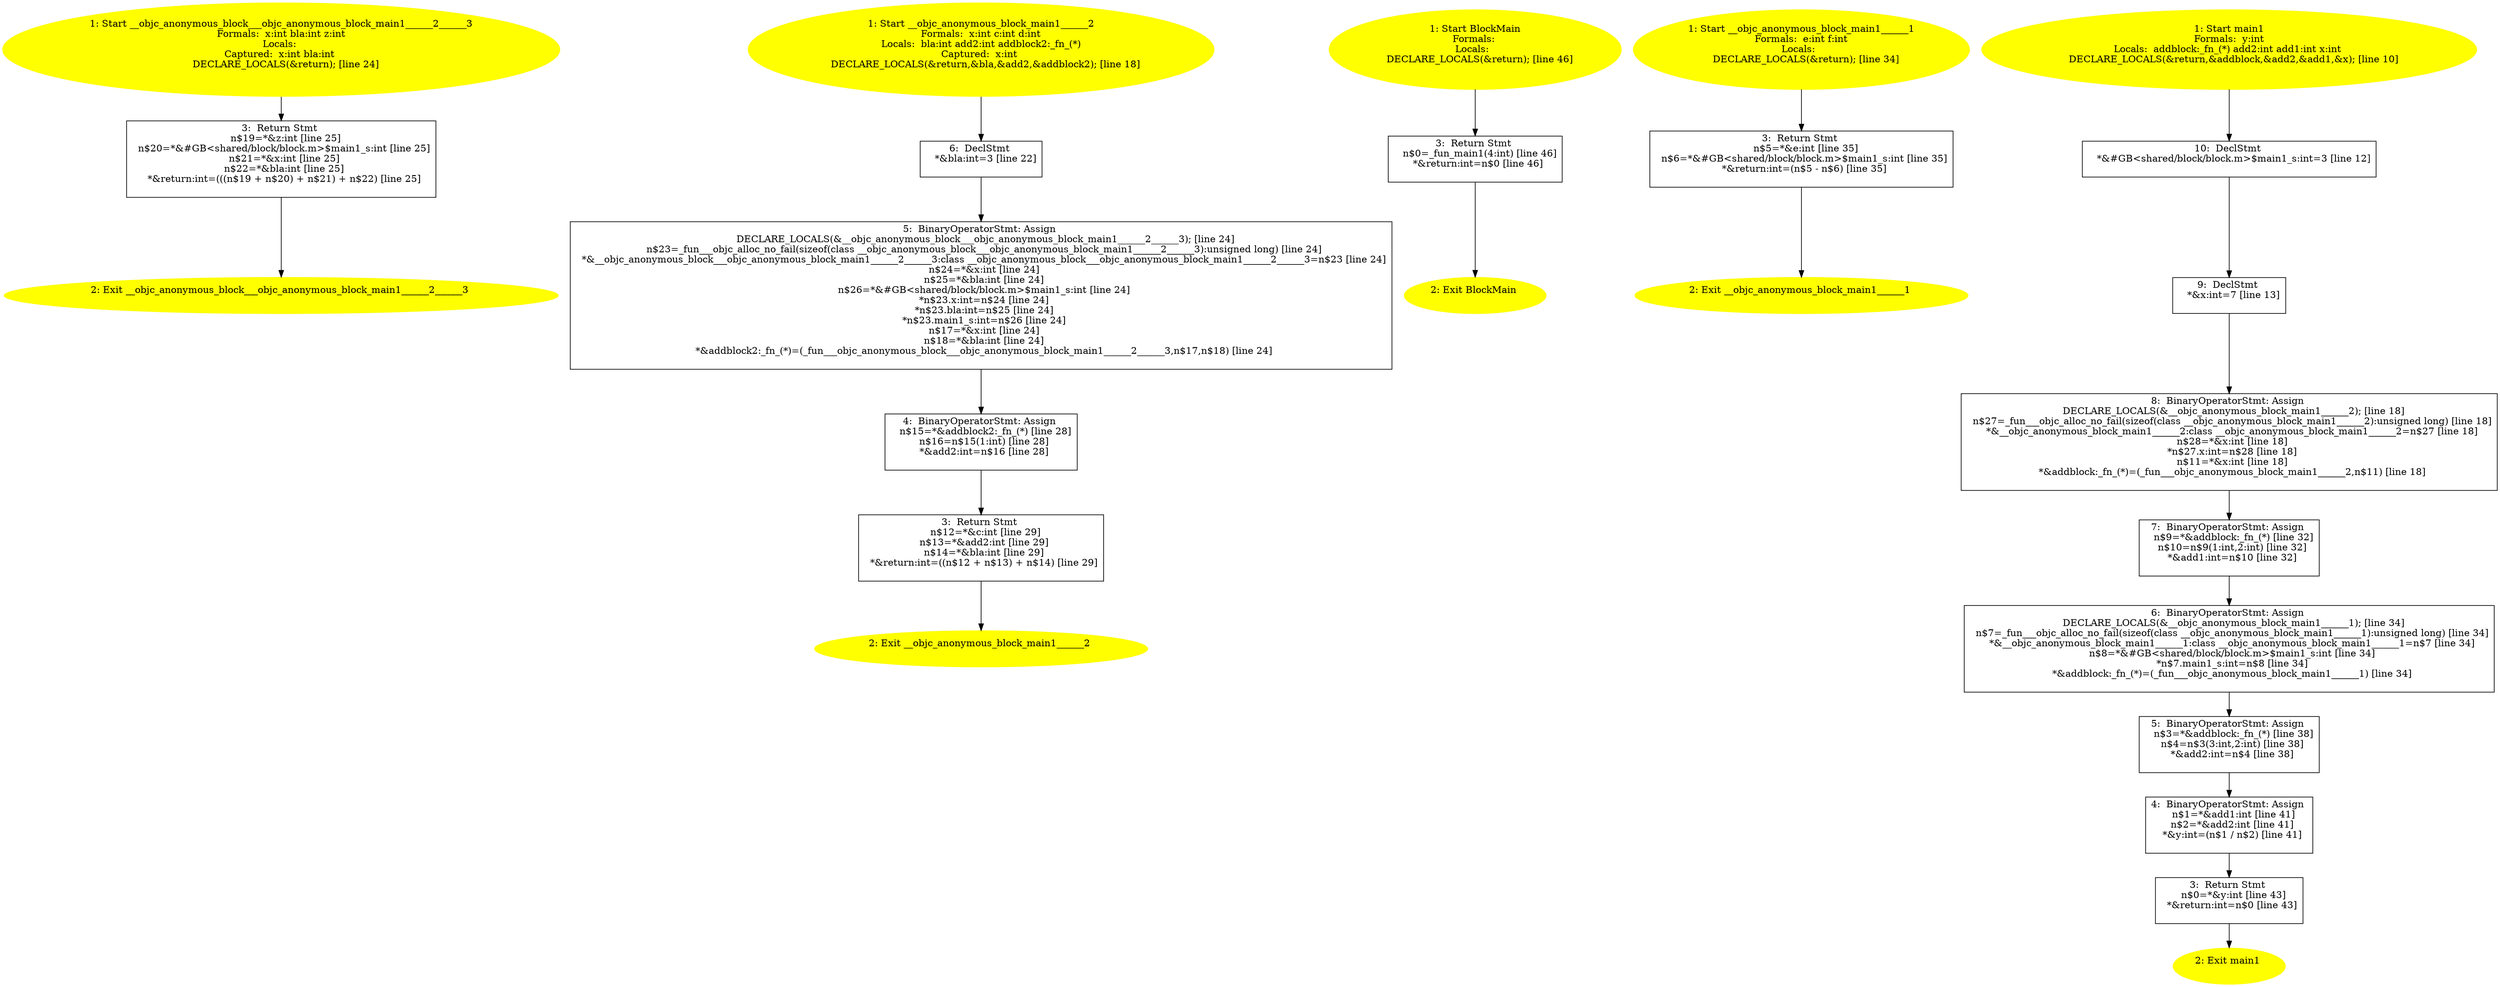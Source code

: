 /* @generated */
digraph iCFG {
"__objc_anonymous_block___objc_anonymous_block_main1______2______3.6d1e0725e2965c4b9fdfca6faccef5e0_3" [label="3:  Return Stmt \n   n$19=*&z:int [line 25]\n  n$20=*&#GB<shared/block/block.m>$main1_s:int [line 25]\n  n$21=*&x:int [line 25]\n  n$22=*&bla:int [line 25]\n  *&return:int=(((n$19 + n$20) + n$21) + n$22) [line 25]\n " shape="box"]
	

	 "__objc_anonymous_block___objc_anonymous_block_main1______2______3.6d1e0725e2965c4b9fdfca6faccef5e0_3" -> "__objc_anonymous_block___objc_anonymous_block_main1______2______3.6d1e0725e2965c4b9fdfca6faccef5e0_2" ;
"__objc_anonymous_block___objc_anonymous_block_main1______2______3.6d1e0725e2965c4b9fdfca6faccef5e0_2" [label="2: Exit __objc_anonymous_block___objc_anonymous_block_main1______2______3 \n  " color=yellow style=filled]
	

"__objc_anonymous_block___objc_anonymous_block_main1______2______3.6d1e0725e2965c4b9fdfca6faccef5e0_1" [label="1: Start __objc_anonymous_block___objc_anonymous_block_main1______2______3\nFormals:  x:int bla:int z:int\nLocals: \nCaptured:  x:int bla:int \n   DECLARE_LOCALS(&return); [line 24]\n " color=yellow style=filled]
	

	 "__objc_anonymous_block___objc_anonymous_block_main1______2______3.6d1e0725e2965c4b9fdfca6faccef5e0_1" -> "__objc_anonymous_block___objc_anonymous_block_main1______2______3.6d1e0725e2965c4b9fdfca6faccef5e0_3" ;
"__objc_anonymous_block_main1______2.5623c8c0e39082421999af7ffad7371b_6" [label="6:  DeclStmt \n   *&bla:int=3 [line 22]\n " shape="box"]
	

	 "__objc_anonymous_block_main1______2.5623c8c0e39082421999af7ffad7371b_6" -> "__objc_anonymous_block_main1______2.5623c8c0e39082421999af7ffad7371b_5" ;
"__objc_anonymous_block_main1______2.5623c8c0e39082421999af7ffad7371b_5" [label="5:  BinaryOperatorStmt: Assign \n   DECLARE_LOCALS(&__objc_anonymous_block___objc_anonymous_block_main1______2______3); [line 24]\n  n$23=_fun___objc_alloc_no_fail(sizeof(class __objc_anonymous_block___objc_anonymous_block_main1______2______3):unsigned long) [line 24]\n  *&__objc_anonymous_block___objc_anonymous_block_main1______2______3:class __objc_anonymous_block___objc_anonymous_block_main1______2______3=n$23 [line 24]\n  n$24=*&x:int [line 24]\n  n$25=*&bla:int [line 24]\n  n$26=*&#GB<shared/block/block.m>$main1_s:int [line 24]\n  *n$23.x:int=n$24 [line 24]\n  *n$23.bla:int=n$25 [line 24]\n  *n$23.main1_s:int=n$26 [line 24]\n  n$17=*&x:int [line 24]\n  n$18=*&bla:int [line 24]\n  *&addblock2:_fn_(*)=(_fun___objc_anonymous_block___objc_anonymous_block_main1______2______3,n$17,n$18) [line 24]\n " shape="box"]
	

	 "__objc_anonymous_block_main1______2.5623c8c0e39082421999af7ffad7371b_5" -> "__objc_anonymous_block_main1______2.5623c8c0e39082421999af7ffad7371b_4" ;
"__objc_anonymous_block_main1______2.5623c8c0e39082421999af7ffad7371b_4" [label="4:  BinaryOperatorStmt: Assign \n   n$15=*&addblock2:_fn_(*) [line 28]\n  n$16=n$15(1:int) [line 28]\n  *&add2:int=n$16 [line 28]\n " shape="box"]
	

	 "__objc_anonymous_block_main1______2.5623c8c0e39082421999af7ffad7371b_4" -> "__objc_anonymous_block_main1______2.5623c8c0e39082421999af7ffad7371b_3" ;
"__objc_anonymous_block_main1______2.5623c8c0e39082421999af7ffad7371b_3" [label="3:  Return Stmt \n   n$12=*&c:int [line 29]\n  n$13=*&add2:int [line 29]\n  n$14=*&bla:int [line 29]\n  *&return:int=((n$12 + n$13) + n$14) [line 29]\n " shape="box"]
	

	 "__objc_anonymous_block_main1______2.5623c8c0e39082421999af7ffad7371b_3" -> "__objc_anonymous_block_main1______2.5623c8c0e39082421999af7ffad7371b_2" ;
"__objc_anonymous_block_main1______2.5623c8c0e39082421999af7ffad7371b_2" [label="2: Exit __objc_anonymous_block_main1______2 \n  " color=yellow style=filled]
	

"__objc_anonymous_block_main1______2.5623c8c0e39082421999af7ffad7371b_1" [label="1: Start __objc_anonymous_block_main1______2\nFormals:  x:int c:int d:int\nLocals:  bla:int add2:int addblock2:_fn_(*)\nCaptured:  x:int \n   DECLARE_LOCALS(&return,&bla,&add2,&addblock2); [line 18]\n " color=yellow style=filled]
	

	 "__objc_anonymous_block_main1______2.5623c8c0e39082421999af7ffad7371b_1" -> "__objc_anonymous_block_main1______2.5623c8c0e39082421999af7ffad7371b_6" ;
"BlockMain.116013dceff9629776ec833c9d43561d_3" [label="3:  Return Stmt \n   n$0=_fun_main1(4:int) [line 46]\n  *&return:int=n$0 [line 46]\n " shape="box"]
	

	 "BlockMain.116013dceff9629776ec833c9d43561d_3" -> "BlockMain.116013dceff9629776ec833c9d43561d_2" ;
"BlockMain.116013dceff9629776ec833c9d43561d_2" [label="2: Exit BlockMain \n  " color=yellow style=filled]
	

"BlockMain.116013dceff9629776ec833c9d43561d_1" [label="1: Start BlockMain\nFormals: \nLocals:  \n   DECLARE_LOCALS(&return); [line 46]\n " color=yellow style=filled]
	

	 "BlockMain.116013dceff9629776ec833c9d43561d_1" -> "BlockMain.116013dceff9629776ec833c9d43561d_3" ;
"__objc_anonymous_block_main1______1.1ad2c5f7d31875243a1bd27c2e3ec82e_3" [label="3:  Return Stmt \n   n$5=*&e:int [line 35]\n  n$6=*&#GB<shared/block/block.m>$main1_s:int [line 35]\n  *&return:int=(n$5 - n$6) [line 35]\n " shape="box"]
	

	 "__objc_anonymous_block_main1______1.1ad2c5f7d31875243a1bd27c2e3ec82e_3" -> "__objc_anonymous_block_main1______1.1ad2c5f7d31875243a1bd27c2e3ec82e_2" ;
"__objc_anonymous_block_main1______1.1ad2c5f7d31875243a1bd27c2e3ec82e_2" [label="2: Exit __objc_anonymous_block_main1______1 \n  " color=yellow style=filled]
	

"__objc_anonymous_block_main1______1.1ad2c5f7d31875243a1bd27c2e3ec82e_1" [label="1: Start __objc_anonymous_block_main1______1\nFormals:  e:int f:int\nLocals:  \n   DECLARE_LOCALS(&return); [line 34]\n " color=yellow style=filled]
	

	 "__objc_anonymous_block_main1______1.1ad2c5f7d31875243a1bd27c2e3ec82e_1" -> "__objc_anonymous_block_main1______1.1ad2c5f7d31875243a1bd27c2e3ec82e_3" ;
"main1.38f534a9576db7ec6ebcbca8c111f942_10" [label="10:  DeclStmt \n   *&#GB<shared/block/block.m>$main1_s:int=3 [line 12]\n " shape="box"]
	

	 "main1.38f534a9576db7ec6ebcbca8c111f942_10" -> "main1.38f534a9576db7ec6ebcbca8c111f942_9" ;
"main1.38f534a9576db7ec6ebcbca8c111f942_9" [label="9:  DeclStmt \n   *&x:int=7 [line 13]\n " shape="box"]
	

	 "main1.38f534a9576db7ec6ebcbca8c111f942_9" -> "main1.38f534a9576db7ec6ebcbca8c111f942_8" ;
"main1.38f534a9576db7ec6ebcbca8c111f942_8" [label="8:  BinaryOperatorStmt: Assign \n   DECLARE_LOCALS(&__objc_anonymous_block_main1______2); [line 18]\n  n$27=_fun___objc_alloc_no_fail(sizeof(class __objc_anonymous_block_main1______2):unsigned long) [line 18]\n  *&__objc_anonymous_block_main1______2:class __objc_anonymous_block_main1______2=n$27 [line 18]\n  n$28=*&x:int [line 18]\n  *n$27.x:int=n$28 [line 18]\n  n$11=*&x:int [line 18]\n  *&addblock:_fn_(*)=(_fun___objc_anonymous_block_main1______2,n$11) [line 18]\n " shape="box"]
	

	 "main1.38f534a9576db7ec6ebcbca8c111f942_8" -> "main1.38f534a9576db7ec6ebcbca8c111f942_7" ;
"main1.38f534a9576db7ec6ebcbca8c111f942_7" [label="7:  BinaryOperatorStmt: Assign \n   n$9=*&addblock:_fn_(*) [line 32]\n  n$10=n$9(1:int,2:int) [line 32]\n  *&add1:int=n$10 [line 32]\n " shape="box"]
	

	 "main1.38f534a9576db7ec6ebcbca8c111f942_7" -> "main1.38f534a9576db7ec6ebcbca8c111f942_6" ;
"main1.38f534a9576db7ec6ebcbca8c111f942_6" [label="6:  BinaryOperatorStmt: Assign \n   DECLARE_LOCALS(&__objc_anonymous_block_main1______1); [line 34]\n  n$7=_fun___objc_alloc_no_fail(sizeof(class __objc_anonymous_block_main1______1):unsigned long) [line 34]\n  *&__objc_anonymous_block_main1______1:class __objc_anonymous_block_main1______1=n$7 [line 34]\n  n$8=*&#GB<shared/block/block.m>$main1_s:int [line 34]\n  *n$7.main1_s:int=n$8 [line 34]\n  *&addblock:_fn_(*)=(_fun___objc_anonymous_block_main1______1) [line 34]\n " shape="box"]
	

	 "main1.38f534a9576db7ec6ebcbca8c111f942_6" -> "main1.38f534a9576db7ec6ebcbca8c111f942_5" ;
"main1.38f534a9576db7ec6ebcbca8c111f942_5" [label="5:  BinaryOperatorStmt: Assign \n   n$3=*&addblock:_fn_(*) [line 38]\n  n$4=n$3(3:int,2:int) [line 38]\n  *&add2:int=n$4 [line 38]\n " shape="box"]
	

	 "main1.38f534a9576db7ec6ebcbca8c111f942_5" -> "main1.38f534a9576db7ec6ebcbca8c111f942_4" ;
"main1.38f534a9576db7ec6ebcbca8c111f942_4" [label="4:  BinaryOperatorStmt: Assign \n   n$1=*&add1:int [line 41]\n  n$2=*&add2:int [line 41]\n  *&y:int=(n$1 / n$2) [line 41]\n " shape="box"]
	

	 "main1.38f534a9576db7ec6ebcbca8c111f942_4" -> "main1.38f534a9576db7ec6ebcbca8c111f942_3" ;
"main1.38f534a9576db7ec6ebcbca8c111f942_3" [label="3:  Return Stmt \n   n$0=*&y:int [line 43]\n  *&return:int=n$0 [line 43]\n " shape="box"]
	

	 "main1.38f534a9576db7ec6ebcbca8c111f942_3" -> "main1.38f534a9576db7ec6ebcbca8c111f942_2" ;
"main1.38f534a9576db7ec6ebcbca8c111f942_2" [label="2: Exit main1 \n  " color=yellow style=filled]
	

"main1.38f534a9576db7ec6ebcbca8c111f942_1" [label="1: Start main1\nFormals:  y:int\nLocals:  addblock:_fn_(*) add2:int add1:int x:int \n   DECLARE_LOCALS(&return,&addblock,&add2,&add1,&x); [line 10]\n " color=yellow style=filled]
	

	 "main1.38f534a9576db7ec6ebcbca8c111f942_1" -> "main1.38f534a9576db7ec6ebcbca8c111f942_10" ;
}
